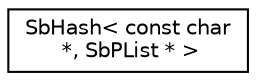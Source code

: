digraph "Graphical Class Hierarchy"
{
 // LATEX_PDF_SIZE
  edge [fontname="Helvetica",fontsize="10",labelfontname="Helvetica",labelfontsize="10"];
  node [fontname="Helvetica",fontsize="10",shape=record];
  rankdir="LR";
  Node0 [label="SbHash\< const char\l *, SbPList * \>",height=0.2,width=0.4,color="black", fillcolor="white", style="filled",URL="$classSbHash.html",tooltip=" "];
}
